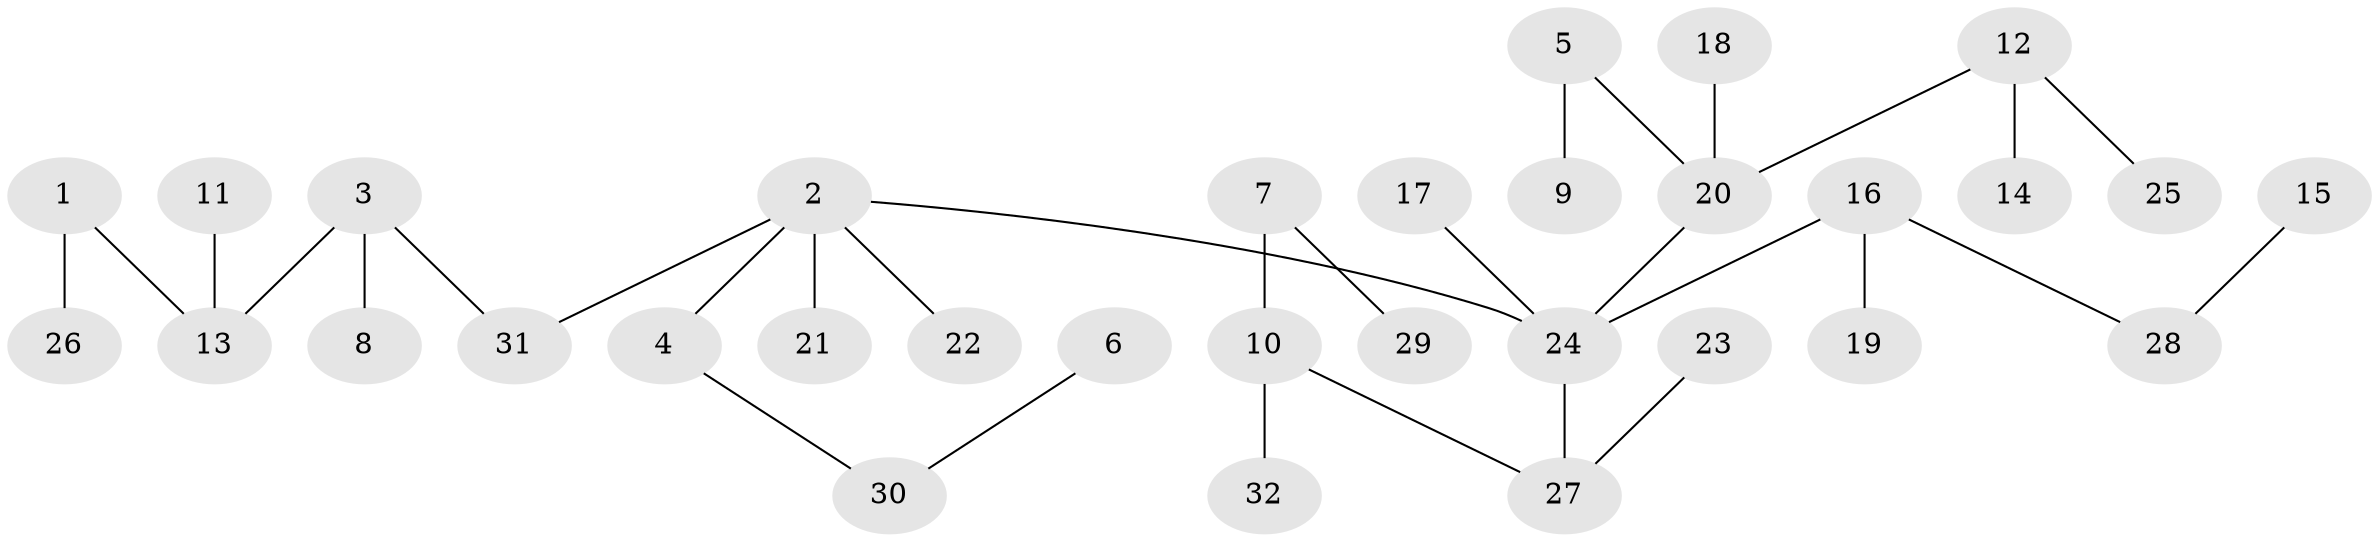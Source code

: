 // original degree distribution, {6: 0.01904761904761905, 3: 0.12380952380952381, 5: 0.047619047619047616, 2: 0.24761904761904763, 1: 0.49523809523809526, 4: 0.06666666666666667}
// Generated by graph-tools (version 1.1) at 2025/37/03/04/25 23:37:24]
// undirected, 32 vertices, 31 edges
graph export_dot {
  node [color=gray90,style=filled];
  1;
  2;
  3;
  4;
  5;
  6;
  7;
  8;
  9;
  10;
  11;
  12;
  13;
  14;
  15;
  16;
  17;
  18;
  19;
  20;
  21;
  22;
  23;
  24;
  25;
  26;
  27;
  28;
  29;
  30;
  31;
  32;
  1 -- 13 [weight=1.0];
  1 -- 26 [weight=1.0];
  2 -- 4 [weight=1.0];
  2 -- 21 [weight=1.0];
  2 -- 22 [weight=1.0];
  2 -- 24 [weight=1.0];
  2 -- 31 [weight=1.0];
  3 -- 8 [weight=1.0];
  3 -- 13 [weight=1.0];
  3 -- 31 [weight=1.0];
  4 -- 30 [weight=1.0];
  5 -- 9 [weight=1.0];
  5 -- 20 [weight=1.0];
  6 -- 30 [weight=1.0];
  7 -- 10 [weight=1.0];
  7 -- 29 [weight=1.0];
  10 -- 27 [weight=1.0];
  10 -- 32 [weight=1.0];
  11 -- 13 [weight=1.0];
  12 -- 14 [weight=1.0];
  12 -- 20 [weight=1.0];
  12 -- 25 [weight=1.0];
  15 -- 28 [weight=1.0];
  16 -- 19 [weight=1.0];
  16 -- 24 [weight=1.0];
  16 -- 28 [weight=1.0];
  17 -- 24 [weight=1.0];
  18 -- 20 [weight=1.0];
  20 -- 24 [weight=1.0];
  23 -- 27 [weight=1.0];
  24 -- 27 [weight=1.0];
}
